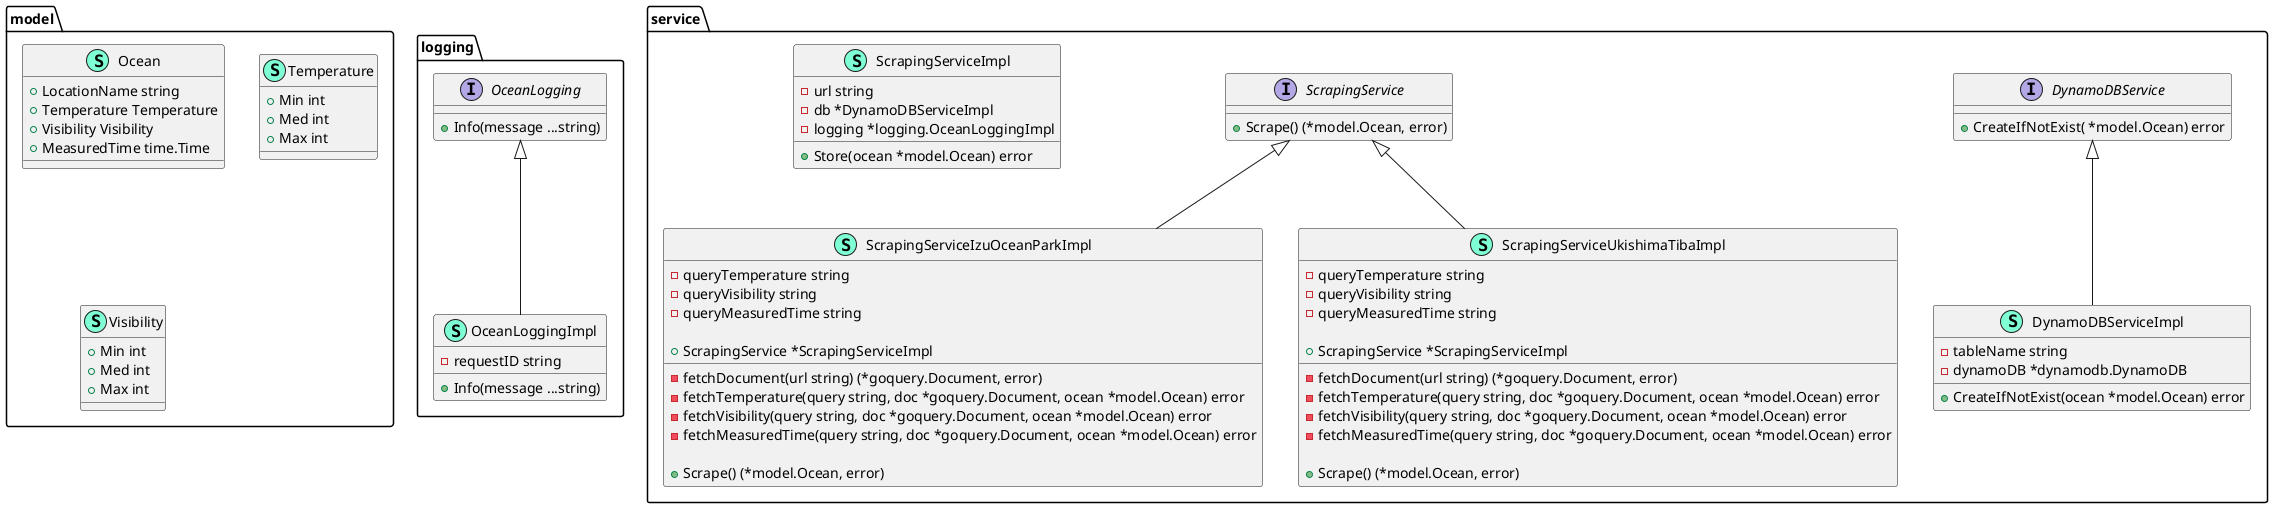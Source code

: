 @startuml
namespace logging {
    interface OceanLogging  {
        + Info(message ...string) 

    }
    class OceanLoggingImpl << (S,Aquamarine) >> {
        - requestID string

        + Info(message ...string) 

    }
}

"logging.OceanLogging" <|-- "logging.OceanLoggingImpl"

namespace model {
    class Ocean << (S,Aquamarine) >> {
        + LocationName string
        + Temperature Temperature
        + Visibility Visibility
        + MeasuredTime time.Time

    }
    class Temperature << (S,Aquamarine) >> {
        + Min int
        + Med int
        + Max int

    }
    class Visibility << (S,Aquamarine) >> {
        + Min int
        + Med int
        + Max int

    }
}


namespace service {
    interface DynamoDBService  {
        + CreateIfNotExist( *model.Ocean) error

    }
    class DynamoDBServiceImpl << (S,Aquamarine) >> {
        - tableName string
        - dynamoDB *dynamodb.DynamoDB

        + CreateIfNotExist(ocean *model.Ocean) error

    }
    interface ScrapingService  {
        + Scrape() (*model.Ocean, error)

    }
    class ScrapingServiceImpl << (S,Aquamarine) >> {
        - url string
        - db *DynamoDBServiceImpl
        - logging *logging.OceanLoggingImpl

        + Store(ocean *model.Ocean) error

    }
    class ScrapingServiceIzuOceanParkImpl << (S,Aquamarine) >> {
        - queryTemperature string
        - queryVisibility string
        - queryMeasuredTime string

        + ScrapingService *ScrapingServiceImpl

        - fetchDocument(url string) (*goquery.Document, error)
        - fetchTemperature(query string, doc *goquery.Document, ocean *model.Ocean) error
        - fetchVisibility(query string, doc *goquery.Document, ocean *model.Ocean) error
        - fetchMeasuredTime(query string, doc *goquery.Document, ocean *model.Ocean) error

        + Scrape() (*model.Ocean, error)

    }
    class ScrapingServiceUkishimaTibaImpl << (S,Aquamarine) >> {
        - queryTemperature string
        - queryVisibility string
        - queryMeasuredTime string

        + ScrapingService *ScrapingServiceImpl

        - fetchDocument(url string) (*goquery.Document, error)
        - fetchTemperature(query string, doc *goquery.Document, ocean *model.Ocean) error
        - fetchVisibility(query string, doc *goquery.Document, ocean *model.Ocean) error
        - fetchMeasuredTime(query string, doc *goquery.Document, ocean *model.Ocean) error

        + Scrape() (*model.Ocean, error)

    }
}

"service.DynamoDBService" <|-- "service.DynamoDBServiceImpl"
"service.ScrapingService" <|-- "service.ScrapingServiceIzuOceanParkImpl"
"service.ScrapingService" <|-- "service.ScrapingServiceUkishimaTibaImpl"

@enduml
